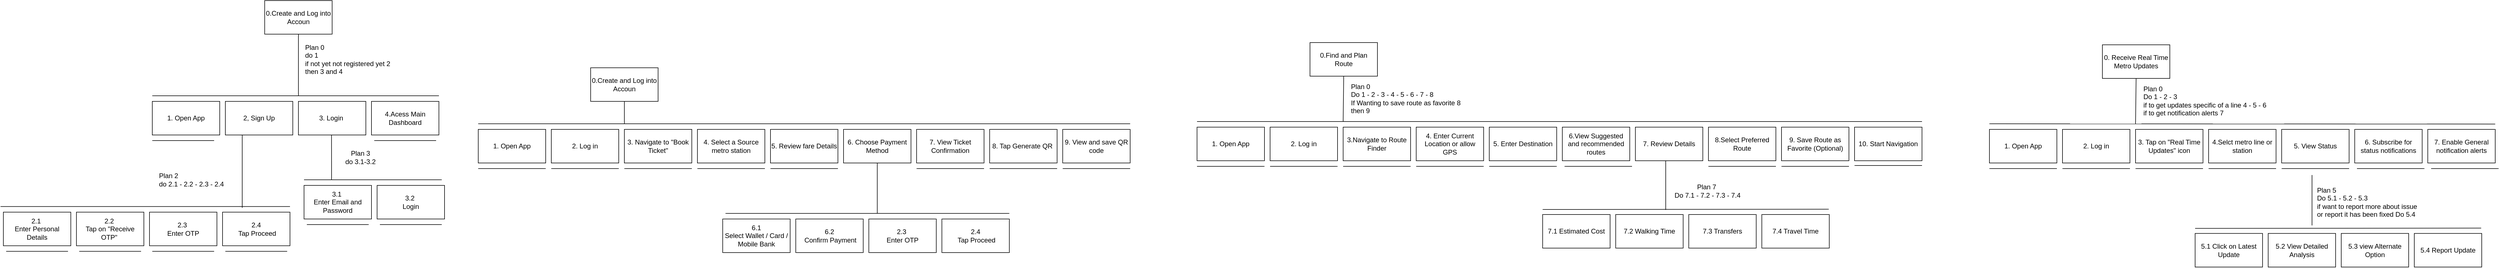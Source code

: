 <mxfile version="27.0.4">
  <diagram name="Page-1" id="FeIX3PLdOHhibgSUTGBO">
    <mxGraphModel dx="1053" dy="1209" grid="0" gridSize="10" guides="1" tooltips="1" connect="1" arrows="1" fold="1" page="0" pageScale="1" pageWidth="1100" pageHeight="850" background="#ffffff" math="0" shadow="0">
      <root>
        <mxCell id="0" />
        <mxCell id="1" parent="0" />
        <mxCell id="VzZZ3m_Xf3Fcte3o4Ce6-2" value="3. Login&amp;nbsp;" style="whiteSpace=wrap;html=1;labelBackgroundColor=none;rounded=0;" parent="1" vertex="1">
          <mxGeometry x="340" y="160" width="120" height="60" as="geometry" />
        </mxCell>
        <mxCell id="VzZZ3m_Xf3Fcte3o4Ce6-4" value="2, Sign Up" style="whiteSpace=wrap;html=1;labelBackgroundColor=none;rounded=0;" parent="1" vertex="1">
          <mxGeometry x="210" y="160" width="120" height="60" as="geometry" />
        </mxCell>
        <mxCell id="VzZZ3m_Xf3Fcte3o4Ce6-5" value="1. Open App" style="whiteSpace=wrap;html=1;labelBackgroundColor=none;rounded=0;" parent="1" vertex="1">
          <mxGeometry x="80" y="160" width="120" height="60" as="geometry" />
        </mxCell>
        <mxCell id="VzZZ3m_Xf3Fcte3o4Ce6-6" value="4.Acess Main Dashboard" style="whiteSpace=wrap;html=1;labelBackgroundColor=none;rounded=0;" parent="1" vertex="1">
          <mxGeometry x="470" y="160" width="120" height="60" as="geometry" />
        </mxCell>
        <mxCell id="VzZZ3m_Xf3Fcte3o4Ce6-7" value="0.Create and Log into Accoun" style="whiteSpace=wrap;html=1;labelBackgroundColor=none;rounded=0;" parent="1" vertex="1">
          <mxGeometry x="280" y="-20" width="120" height="60" as="geometry" />
        </mxCell>
        <mxCell id="VzZZ3m_Xf3Fcte3o4Ce6-10" value="" style="endArrow=none;html=1;rounded=0;labelBackgroundColor=none;fontColor=default;" parent="1" edge="1">
          <mxGeometry width="50" height="50" relative="1" as="geometry">
            <mxPoint x="80" y="150" as="sourcePoint" />
            <mxPoint x="590" y="150" as="targetPoint" />
          </mxGeometry>
        </mxCell>
        <mxCell id="VzZZ3m_Xf3Fcte3o4Ce6-11" value="" style="endArrow=none;html=1;rounded=0;entryX=0.5;entryY=1;entryDx=0;entryDy=0;labelBackgroundColor=none;fontColor=default;" parent="1" target="VzZZ3m_Xf3Fcte3o4Ce6-7" edge="1">
          <mxGeometry width="50" height="50" relative="1" as="geometry">
            <mxPoint x="340" y="150" as="sourcePoint" />
            <mxPoint x="450" y="220" as="targetPoint" />
          </mxGeometry>
        </mxCell>
        <mxCell id="VzZZ3m_Xf3Fcte3o4Ce6-14" value="2.1&amp;nbsp;&lt;div&gt;Enter Personal Details&lt;/div&gt;" style="whiteSpace=wrap;html=1;labelBackgroundColor=none;rounded=0;" parent="1" vertex="1">
          <mxGeometry x="-185" y="357.78" width="120" height="60" as="geometry" />
        </mxCell>
        <mxCell id="VzZZ3m_Xf3Fcte3o4Ce6-17" value="" style="endArrow=none;html=1;rounded=0;labelBackgroundColor=none;fontColor=default;" parent="1" edge="1">
          <mxGeometry width="50" height="50" relative="1" as="geometry">
            <mxPoint x="-190" y="347.78" as="sourcePoint" />
            <mxPoint x="325" y="347.78" as="targetPoint" />
          </mxGeometry>
        </mxCell>
        <mxCell id="VzZZ3m_Xf3Fcte3o4Ce6-18" value="2.2&amp;nbsp;&lt;div&gt;Tap on &quot;Receive OTP&quot;&amp;nbsp;&lt;/div&gt;" style="whiteSpace=wrap;html=1;labelBackgroundColor=none;rounded=0;" parent="1" vertex="1">
          <mxGeometry x="-55" y="357.78" width="120" height="60" as="geometry" />
        </mxCell>
        <mxCell id="86r4l7gdA-iXshZS6CT0-2" value="2.3&amp;nbsp;&lt;div&gt;Enter OTP&lt;/div&gt;" style="whiteSpace=wrap;html=1;labelBackgroundColor=none;rounded=0;" vertex="1" parent="1">
          <mxGeometry x="75" y="357.78" width="120" height="60" as="geometry" />
        </mxCell>
        <mxCell id="86r4l7gdA-iXshZS6CT0-3" value="2.4&lt;div&gt;&amp;nbsp;Tap Proceed&lt;/div&gt;" style="whiteSpace=wrap;html=1;labelBackgroundColor=none;rounded=0;" vertex="1" parent="1">
          <mxGeometry x="205" y="357.78" width="120" height="60" as="geometry" />
        </mxCell>
        <mxCell id="86r4l7gdA-iXshZS6CT0-6" value="" style="endArrow=none;html=1;rounded=0;" edge="1" parent="1">
          <mxGeometry width="50" height="50" relative="1" as="geometry">
            <mxPoint x="80" y="230" as="sourcePoint" />
            <mxPoint x="190" y="230" as="targetPoint" />
          </mxGeometry>
        </mxCell>
        <mxCell id="86r4l7gdA-iXshZS6CT0-7" value="" style="endArrow=none;html=1;rounded=0;" edge="1" parent="1">
          <mxGeometry width="50" height="50" relative="1" as="geometry">
            <mxPoint x="475" y="230" as="sourcePoint" />
            <mxPoint x="585" y="230" as="targetPoint" />
          </mxGeometry>
        </mxCell>
        <mxCell id="86r4l7gdA-iXshZS6CT0-8" value="3.1&amp;nbsp;&lt;div&gt;Enter Email and Password&lt;/div&gt;" style="whiteSpace=wrap;html=1;labelBackgroundColor=none;rounded=0;" vertex="1" parent="1">
          <mxGeometry x="350" y="310" width="120" height="60" as="geometry" />
        </mxCell>
        <mxCell id="86r4l7gdA-iXshZS6CT0-9" value="" style="endArrow=none;html=1;rounded=0;labelBackgroundColor=none;fontColor=default;" edge="1" parent="1">
          <mxGeometry width="50" height="50" relative="1" as="geometry">
            <mxPoint x="350" y="300" as="sourcePoint" />
            <mxPoint x="595" y="300" as="targetPoint" />
          </mxGeometry>
        </mxCell>
        <mxCell id="86r4l7gdA-iXshZS6CT0-10" value="3.2&amp;nbsp;&lt;div&gt;Login&lt;/div&gt;" style="whiteSpace=wrap;html=1;labelBackgroundColor=none;rounded=0;" vertex="1" parent="1">
          <mxGeometry x="480" y="310" width="120" height="60" as="geometry" />
        </mxCell>
        <mxCell id="86r4l7gdA-iXshZS6CT0-14" value="" style="endArrow=none;html=1;rounded=0;labelBackgroundColor=none;fontColor=default;" edge="1" parent="1">
          <mxGeometry width="50" height="50" relative="1" as="geometry">
            <mxPoint x="399" y="300" as="sourcePoint" />
            <mxPoint x="398.89" y="220" as="targetPoint" />
          </mxGeometry>
        </mxCell>
        <mxCell id="86r4l7gdA-iXshZS6CT0-16" value="" style="endArrow=none;html=1;rounded=0;entryX=0.25;entryY=1;entryDx=0;entryDy=0;" edge="1" parent="1" target="VzZZ3m_Xf3Fcte3o4Ce6-4">
          <mxGeometry width="50" height="50" relative="1" as="geometry">
            <mxPoint x="240" y="350" as="sourcePoint" />
            <mxPoint x="320" y="350" as="targetPoint" />
          </mxGeometry>
        </mxCell>
        <mxCell id="86r4l7gdA-iXshZS6CT0-17" value="3. Navigate to &quot;Book Ticket&quot;" style="whiteSpace=wrap;html=1;labelBackgroundColor=none;rounded=0;" vertex="1" parent="1">
          <mxGeometry x="920" y="210" width="120" height="60" as="geometry" />
        </mxCell>
        <mxCell id="86r4l7gdA-iXshZS6CT0-18" value="2. Log in" style="whiteSpace=wrap;html=1;labelBackgroundColor=none;rounded=0;" vertex="1" parent="1">
          <mxGeometry x="790" y="210" width="120" height="60" as="geometry" />
        </mxCell>
        <mxCell id="86r4l7gdA-iXshZS6CT0-19" value="1. Open App" style="whiteSpace=wrap;html=1;labelBackgroundColor=none;rounded=0;" vertex="1" parent="1">
          <mxGeometry x="660" y="210" width="120" height="60" as="geometry" />
        </mxCell>
        <mxCell id="86r4l7gdA-iXshZS6CT0-20" value="4. Select a Source metro station" style="whiteSpace=wrap;html=1;labelBackgroundColor=none;rounded=0;" vertex="1" parent="1">
          <mxGeometry x="1050" y="210" width="120" height="60" as="geometry" />
        </mxCell>
        <mxCell id="86r4l7gdA-iXshZS6CT0-21" value="0.Create and Log into Accoun" style="whiteSpace=wrap;html=1;labelBackgroundColor=none;rounded=0;" vertex="1" parent="1">
          <mxGeometry x="860" y="100" width="120" height="60" as="geometry" />
        </mxCell>
        <mxCell id="86r4l7gdA-iXshZS6CT0-22" value="" style="endArrow=none;html=1;rounded=0;labelBackgroundColor=none;fontColor=default;" edge="1" parent="1">
          <mxGeometry width="50" height="50" relative="1" as="geometry">
            <mxPoint x="660" y="200" as="sourcePoint" />
            <mxPoint x="1820" y="200" as="targetPoint" />
          </mxGeometry>
        </mxCell>
        <mxCell id="86r4l7gdA-iXshZS6CT0-23" value="" style="endArrow=none;html=1;rounded=0;entryX=0.5;entryY=1;entryDx=0;entryDy=0;labelBackgroundColor=none;fontColor=default;" edge="1" parent="1" target="86r4l7gdA-iXshZS6CT0-21">
          <mxGeometry width="50" height="50" relative="1" as="geometry">
            <mxPoint x="920" y="200" as="sourcePoint" />
            <mxPoint x="1030" y="270" as="targetPoint" />
          </mxGeometry>
        </mxCell>
        <mxCell id="86r4l7gdA-iXshZS6CT0-24" value="6.1&lt;div&gt;Select Wallet / Card / Mobile Bank&lt;/div&gt;" style="whiteSpace=wrap;html=1;labelBackgroundColor=none;rounded=0;" vertex="1" parent="1">
          <mxGeometry x="1095" y="370" width="120" height="60" as="geometry" />
        </mxCell>
        <mxCell id="86r4l7gdA-iXshZS6CT0-25" value="" style="endArrow=none;html=1;rounded=0;labelBackgroundColor=none;fontColor=default;" edge="1" parent="1">
          <mxGeometry width="50" height="50" relative="1" as="geometry">
            <mxPoint x="1100" y="360" as="sourcePoint" />
            <mxPoint x="1605" y="360" as="targetPoint" />
          </mxGeometry>
        </mxCell>
        <mxCell id="86r4l7gdA-iXshZS6CT0-26" value="6.2&lt;div&gt;&amp;nbsp;Confirm Payment&lt;/div&gt;" style="whiteSpace=wrap;html=1;labelBackgroundColor=none;rounded=0;" vertex="1" parent="1">
          <mxGeometry x="1225" y="370" width="120" height="60" as="geometry" />
        </mxCell>
        <mxCell id="86r4l7gdA-iXshZS6CT0-27" value="2.3&amp;nbsp;&lt;div&gt;Enter OTP&lt;/div&gt;" style="whiteSpace=wrap;html=1;labelBackgroundColor=none;rounded=0;" vertex="1" parent="1">
          <mxGeometry x="1355" y="370" width="120" height="60" as="geometry" />
        </mxCell>
        <mxCell id="86r4l7gdA-iXshZS6CT0-28" value="2.4&lt;div&gt;&amp;nbsp;Tap Proceed&lt;/div&gt;" style="whiteSpace=wrap;html=1;labelBackgroundColor=none;rounded=0;" vertex="1" parent="1">
          <mxGeometry x="1485" y="370" width="120" height="60" as="geometry" />
        </mxCell>
        <mxCell id="86r4l7gdA-iXshZS6CT0-29" value="" style="endArrow=none;html=1;rounded=0;" edge="1" parent="1">
          <mxGeometry width="50" height="50" relative="1" as="geometry">
            <mxPoint x="660" y="280" as="sourcePoint" />
            <mxPoint x="780" y="280" as="targetPoint" />
          </mxGeometry>
        </mxCell>
        <mxCell id="86r4l7gdA-iXshZS6CT0-36" value="" style="endArrow=none;html=1;rounded=0;" edge="1" parent="1">
          <mxGeometry width="50" height="50" relative="1" as="geometry">
            <mxPoint x="790" y="280" as="sourcePoint" />
            <mxPoint x="910" y="280" as="targetPoint" />
          </mxGeometry>
        </mxCell>
        <mxCell id="86r4l7gdA-iXshZS6CT0-37" value="" style="endArrow=none;html=1;rounded=0;" edge="1" parent="1">
          <mxGeometry width="50" height="50" relative="1" as="geometry">
            <mxPoint x="920" y="280" as="sourcePoint" />
            <mxPoint x="1040" y="280" as="targetPoint" />
          </mxGeometry>
        </mxCell>
        <mxCell id="86r4l7gdA-iXshZS6CT0-38" value="" style="endArrow=none;html=1;rounded=0;" edge="1" parent="1">
          <mxGeometry width="50" height="50" relative="1" as="geometry">
            <mxPoint x="1050" y="280" as="sourcePoint" />
            <mxPoint x="1170" y="280" as="targetPoint" />
          </mxGeometry>
        </mxCell>
        <mxCell id="86r4l7gdA-iXshZS6CT0-39" value="5. Review fare Details" style="whiteSpace=wrap;html=1;labelBackgroundColor=none;rounded=0;" vertex="1" parent="1">
          <mxGeometry x="1180" y="210" width="120" height="60" as="geometry" />
        </mxCell>
        <mxCell id="86r4l7gdA-iXshZS6CT0-40" value="6. Choose Payment Method" style="whiteSpace=wrap;html=1;labelBackgroundColor=none;rounded=0;" vertex="1" parent="1">
          <mxGeometry x="1310" y="210" width="120" height="60" as="geometry" />
        </mxCell>
        <mxCell id="86r4l7gdA-iXshZS6CT0-41" value="" style="endArrow=none;html=1;rounded=0;" edge="1" parent="1">
          <mxGeometry width="50" height="50" relative="1" as="geometry">
            <mxPoint x="1180" y="280" as="sourcePoint" />
            <mxPoint x="1300" y="280" as="targetPoint" />
          </mxGeometry>
        </mxCell>
        <mxCell id="86r4l7gdA-iXshZS6CT0-42" value="" style="endArrow=none;html=1;rounded=0;entryX=0.5;entryY=1;entryDx=0;entryDy=0;" edge="1" parent="1" target="86r4l7gdA-iXshZS6CT0-40">
          <mxGeometry width="50" height="50" relative="1" as="geometry">
            <mxPoint x="1370" y="360" as="sourcePoint" />
            <mxPoint x="1360" y="260" as="targetPoint" />
          </mxGeometry>
        </mxCell>
        <mxCell id="86r4l7gdA-iXshZS6CT0-44" value="7. View Ticket Confirmation" style="whiteSpace=wrap;html=1;labelBackgroundColor=none;rounded=0;" vertex="1" parent="1">
          <mxGeometry x="1440" y="210" width="120" height="60" as="geometry" />
        </mxCell>
        <mxCell id="86r4l7gdA-iXshZS6CT0-45" value="8. Tap Generate QR&amp;nbsp;" style="whiteSpace=wrap;html=1;labelBackgroundColor=none;rounded=0;" vertex="1" parent="1">
          <mxGeometry x="1570" y="210" width="120" height="60" as="geometry" />
        </mxCell>
        <mxCell id="86r4l7gdA-iXshZS6CT0-46" value="9. View and save QR code" style="whiteSpace=wrap;html=1;labelBackgroundColor=none;rounded=0;" vertex="1" parent="1">
          <mxGeometry x="1700" y="210" width="120" height="60" as="geometry" />
        </mxCell>
        <mxCell id="86r4l7gdA-iXshZS6CT0-47" value="" style="endArrow=none;html=1;rounded=0;" edge="1" parent="1">
          <mxGeometry width="50" height="50" relative="1" as="geometry">
            <mxPoint x="1440" y="280" as="sourcePoint" />
            <mxPoint x="1560" y="280" as="targetPoint" />
          </mxGeometry>
        </mxCell>
        <mxCell id="86r4l7gdA-iXshZS6CT0-48" value="" style="endArrow=none;html=1;rounded=0;" edge="1" parent="1">
          <mxGeometry width="50" height="50" relative="1" as="geometry">
            <mxPoint x="1570" y="280" as="sourcePoint" />
            <mxPoint x="1690" y="280" as="targetPoint" />
          </mxGeometry>
        </mxCell>
        <mxCell id="86r4l7gdA-iXshZS6CT0-49" value="" style="endArrow=none;html=1;rounded=0;" edge="1" parent="1">
          <mxGeometry width="50" height="50" relative="1" as="geometry">
            <mxPoint x="1700" y="280" as="sourcePoint" />
            <mxPoint x="1820" y="280" as="targetPoint" />
          </mxGeometry>
        </mxCell>
        <mxCell id="86r4l7gdA-iXshZS6CT0-76" value="3.Navigate to Route Finder" style="whiteSpace=wrap;html=1;labelBackgroundColor=none;rounded=0;" vertex="1" parent="1">
          <mxGeometry x="2199" y="206" width="120" height="60" as="geometry" />
        </mxCell>
        <mxCell id="86r4l7gdA-iXshZS6CT0-77" value="2. Log in" style="whiteSpace=wrap;html=1;labelBackgroundColor=none;rounded=0;" vertex="1" parent="1">
          <mxGeometry x="2069" y="206" width="120" height="60" as="geometry" />
        </mxCell>
        <mxCell id="86r4l7gdA-iXshZS6CT0-78" value="1. Open App" style="whiteSpace=wrap;html=1;labelBackgroundColor=none;rounded=0;" vertex="1" parent="1">
          <mxGeometry x="1939" y="206" width="120" height="60" as="geometry" />
        </mxCell>
        <mxCell id="86r4l7gdA-iXshZS6CT0-79" value="4. Enter Current Location or allow GPS" style="whiteSpace=wrap;html=1;labelBackgroundColor=none;rounded=0;" vertex="1" parent="1">
          <mxGeometry x="2329" y="206" width="120" height="60" as="geometry" />
        </mxCell>
        <mxCell id="86r4l7gdA-iXshZS6CT0-80" value="0.Find and Plan Route" style="whiteSpace=wrap;html=1;labelBackgroundColor=none;rounded=0;" vertex="1" parent="1">
          <mxGeometry x="2140" y="55" width="120" height="60" as="geometry" />
        </mxCell>
        <mxCell id="86r4l7gdA-iXshZS6CT0-81" value="" style="endArrow=none;html=1;rounded=0;labelBackgroundColor=none;fontColor=default;" edge="1" parent="1">
          <mxGeometry width="50" height="50" relative="1" as="geometry">
            <mxPoint x="1939" y="196" as="sourcePoint" />
            <mxPoint x="3229" y="196" as="targetPoint" />
          </mxGeometry>
        </mxCell>
        <mxCell id="86r4l7gdA-iXshZS6CT0-82" value="" style="endArrow=none;html=1;rounded=0;entryX=0.5;entryY=1;entryDx=0;entryDy=0;labelBackgroundColor=none;fontColor=default;" edge="1" parent="1" target="86r4l7gdA-iXshZS6CT0-80">
          <mxGeometry width="50" height="50" relative="1" as="geometry">
            <mxPoint x="2199" y="196" as="sourcePoint" />
            <mxPoint x="2309" y="266" as="targetPoint" />
          </mxGeometry>
        </mxCell>
        <mxCell id="86r4l7gdA-iXshZS6CT0-83" value="7.1 Estimated Cost" style="whiteSpace=wrap;html=1;labelBackgroundColor=none;rounded=0;" vertex="1" parent="1">
          <mxGeometry x="2554" y="362" width="120" height="60" as="geometry" />
        </mxCell>
        <mxCell id="86r4l7gdA-iXshZS6CT0-84" value="" style="endArrow=none;html=1;rounded=0;labelBackgroundColor=none;fontColor=default;" edge="1" parent="1">
          <mxGeometry width="50" height="50" relative="1" as="geometry">
            <mxPoint x="2554" y="353" as="sourcePoint" />
            <mxPoint x="3063" y="352.53" as="targetPoint" />
          </mxGeometry>
        </mxCell>
        <mxCell id="86r4l7gdA-iXshZS6CT0-85" value="7.2 Walking Time" style="whiteSpace=wrap;html=1;labelBackgroundColor=none;rounded=0;" vertex="1" parent="1">
          <mxGeometry x="2684" y="362" width="120" height="60" as="geometry" />
        </mxCell>
        <mxCell id="86r4l7gdA-iXshZS6CT0-86" value="7.3 Transfers" style="whiteSpace=wrap;html=1;labelBackgroundColor=none;rounded=0;" vertex="1" parent="1">
          <mxGeometry x="2814" y="362" width="120" height="60" as="geometry" />
        </mxCell>
        <mxCell id="86r4l7gdA-iXshZS6CT0-87" value="7.4 Travel Time" style="whiteSpace=wrap;html=1;labelBackgroundColor=none;rounded=0;" vertex="1" parent="1">
          <mxGeometry x="2944" y="362" width="120" height="60" as="geometry" />
        </mxCell>
        <mxCell id="86r4l7gdA-iXshZS6CT0-88" value="" style="endArrow=none;html=1;rounded=0;" edge="1" parent="1">
          <mxGeometry width="50" height="50" relative="1" as="geometry">
            <mxPoint x="1939" y="276" as="sourcePoint" />
            <mxPoint x="2059" y="276" as="targetPoint" />
          </mxGeometry>
        </mxCell>
        <mxCell id="86r4l7gdA-iXshZS6CT0-89" value="" style="endArrow=none;html=1;rounded=0;" edge="1" parent="1">
          <mxGeometry width="50" height="50" relative="1" as="geometry">
            <mxPoint x="2069" y="276" as="sourcePoint" />
            <mxPoint x="2189" y="276" as="targetPoint" />
          </mxGeometry>
        </mxCell>
        <mxCell id="86r4l7gdA-iXshZS6CT0-90" value="" style="endArrow=none;html=1;rounded=0;" edge="1" parent="1">
          <mxGeometry width="50" height="50" relative="1" as="geometry">
            <mxPoint x="2199" y="276" as="sourcePoint" />
            <mxPoint x="2319" y="276" as="targetPoint" />
          </mxGeometry>
        </mxCell>
        <mxCell id="86r4l7gdA-iXshZS6CT0-91" value="" style="endArrow=none;html=1;rounded=0;" edge="1" parent="1">
          <mxGeometry width="50" height="50" relative="1" as="geometry">
            <mxPoint x="2329" y="276" as="sourcePoint" />
            <mxPoint x="2449" y="276" as="targetPoint" />
          </mxGeometry>
        </mxCell>
        <mxCell id="86r4l7gdA-iXshZS6CT0-92" value="5. Enter Destination" style="whiteSpace=wrap;html=1;labelBackgroundColor=none;rounded=0;" vertex="1" parent="1">
          <mxGeometry x="2459" y="206" width="120" height="60" as="geometry" />
        </mxCell>
        <mxCell id="86r4l7gdA-iXshZS6CT0-93" value="6.View Suggested and recommended routes" style="whiteSpace=wrap;html=1;labelBackgroundColor=none;rounded=0;" vertex="1" parent="1">
          <mxGeometry x="2589" y="206" width="120" height="60" as="geometry" />
        </mxCell>
        <mxCell id="86r4l7gdA-iXshZS6CT0-94" value="" style="endArrow=none;html=1;rounded=0;" edge="1" parent="1">
          <mxGeometry width="50" height="50" relative="1" as="geometry">
            <mxPoint x="2459" y="276" as="sourcePoint" />
            <mxPoint x="2579" y="276" as="targetPoint" />
          </mxGeometry>
        </mxCell>
        <mxCell id="86r4l7gdA-iXshZS6CT0-95" value="" style="endArrow=none;html=1;rounded=0;entryX=0.5;entryY=1;entryDx=0;entryDy=0;" edge="1" parent="1">
          <mxGeometry width="50" height="50" relative="1" as="geometry">
            <mxPoint x="2773" y="353.78" as="sourcePoint" />
            <mxPoint x="2773" y="263.78" as="targetPoint" />
          </mxGeometry>
        </mxCell>
        <mxCell id="86r4l7gdA-iXshZS6CT0-96" value="7. Review Details" style="whiteSpace=wrap;html=1;labelBackgroundColor=none;rounded=0;" vertex="1" parent="1">
          <mxGeometry x="2719" y="206" width="120" height="60" as="geometry" />
        </mxCell>
        <mxCell id="86r4l7gdA-iXshZS6CT0-97" value="8.Select Preferred Route" style="whiteSpace=wrap;html=1;labelBackgroundColor=none;rounded=0;" vertex="1" parent="1">
          <mxGeometry x="2849" y="206" width="120" height="60" as="geometry" />
        </mxCell>
        <mxCell id="86r4l7gdA-iXshZS6CT0-98" value="9. Save Route as Favorite (Optional)" style="whiteSpace=wrap;html=1;labelBackgroundColor=none;rounded=0;" vertex="1" parent="1">
          <mxGeometry x="2979" y="206" width="120" height="60" as="geometry" />
        </mxCell>
        <mxCell id="86r4l7gdA-iXshZS6CT0-99" value="" style="endArrow=none;html=1;rounded=0;" edge="1" parent="1">
          <mxGeometry width="50" height="50" relative="1" as="geometry">
            <mxPoint x="2593" y="276" as="sourcePoint" />
            <mxPoint x="2713" y="276" as="targetPoint" />
          </mxGeometry>
        </mxCell>
        <mxCell id="86r4l7gdA-iXshZS6CT0-100" value="" style="endArrow=none;html=1;rounded=0;" edge="1" parent="1">
          <mxGeometry width="50" height="50" relative="1" as="geometry">
            <mxPoint x="2849" y="276" as="sourcePoint" />
            <mxPoint x="2969" y="276" as="targetPoint" />
          </mxGeometry>
        </mxCell>
        <mxCell id="86r4l7gdA-iXshZS6CT0-101" value="" style="endArrow=none;html=1;rounded=0;" edge="1" parent="1">
          <mxGeometry width="50" height="50" relative="1" as="geometry">
            <mxPoint x="2979" y="276" as="sourcePoint" />
            <mxPoint x="3099" y="276" as="targetPoint" />
          </mxGeometry>
        </mxCell>
        <mxCell id="86r4l7gdA-iXshZS6CT0-102" value="" style="endArrow=none;html=1;rounded=0;" edge="1" parent="1">
          <mxGeometry width="50" height="50" relative="1" as="geometry">
            <mxPoint x="355" y="380" as="sourcePoint" />
            <mxPoint x="465" y="380" as="targetPoint" />
          </mxGeometry>
        </mxCell>
        <mxCell id="86r4l7gdA-iXshZS6CT0-103" value="" style="endArrow=none;html=1;rounded=0;" edge="1" parent="1">
          <mxGeometry width="50" height="50" relative="1" as="geometry">
            <mxPoint x="485" y="380" as="sourcePoint" />
            <mxPoint x="595" y="380" as="targetPoint" />
          </mxGeometry>
        </mxCell>
        <mxCell id="86r4l7gdA-iXshZS6CT0-104" value="" style="endArrow=none;html=1;rounded=0;" edge="1" parent="1">
          <mxGeometry width="50" height="50" relative="1" as="geometry">
            <mxPoint x="-180" y="427.78" as="sourcePoint" />
            <mxPoint x="-70" y="427.78" as="targetPoint" />
          </mxGeometry>
        </mxCell>
        <mxCell id="86r4l7gdA-iXshZS6CT0-105" value="" style="endArrow=none;html=1;rounded=0;" edge="1" parent="1">
          <mxGeometry width="50" height="50" relative="1" as="geometry">
            <mxPoint x="-50" y="427.78" as="sourcePoint" />
            <mxPoint x="60" y="427.78" as="targetPoint" />
          </mxGeometry>
        </mxCell>
        <mxCell id="86r4l7gdA-iXshZS6CT0-106" value="" style="endArrow=none;html=1;rounded=0;" edge="1" parent="1">
          <mxGeometry width="50" height="50" relative="1" as="geometry">
            <mxPoint x="80" y="427.78" as="sourcePoint" />
            <mxPoint x="190" y="427.78" as="targetPoint" />
          </mxGeometry>
        </mxCell>
        <mxCell id="86r4l7gdA-iXshZS6CT0-107" value="" style="endArrow=none;html=1;rounded=0;" edge="1" parent="1">
          <mxGeometry width="50" height="50" relative="1" as="geometry">
            <mxPoint x="210" y="427.78" as="sourcePoint" />
            <mxPoint x="320" y="427.78" as="targetPoint" />
          </mxGeometry>
        </mxCell>
        <mxCell id="86r4l7gdA-iXshZS6CT0-108" value="Plan 0&lt;div&gt;do 1&amp;nbsp;&lt;/div&gt;&lt;div&gt;if not yet not registered yet 2&lt;/div&gt;&lt;div&gt;then 3 and 4&lt;/div&gt;" style="text;html=1;align=left;verticalAlign=middle;resizable=0;points=[];autosize=1;strokeColor=none;fillColor=none;" vertex="1" parent="1">
          <mxGeometry x="350" y="50" width="170" height="70" as="geometry" />
        </mxCell>
        <mxCell id="86r4l7gdA-iXshZS6CT0-109" value="Plan 2&lt;div&gt;do 2.1 - 2.2 - 2.3 - 2.4&lt;/div&gt;" style="text;html=1;align=left;verticalAlign=middle;resizable=0;points=[];autosize=1;strokeColor=none;fillColor=none;" vertex="1" parent="1">
          <mxGeometry x="90" y="280" width="140" height="40" as="geometry" />
        </mxCell>
        <mxCell id="86r4l7gdA-iXshZS6CT0-111" value="Plan 3&lt;div&gt;do 3.1-3.2&lt;/div&gt;" style="text;html=1;align=center;verticalAlign=middle;resizable=0;points=[];autosize=1;strokeColor=none;fillColor=none;" vertex="1" parent="1">
          <mxGeometry x="410" y="240" width="80" height="40" as="geometry" />
        </mxCell>
        <mxCell id="86r4l7gdA-iXshZS6CT0-113" value="10. Start Navigation" style="whiteSpace=wrap;html=1;labelBackgroundColor=none;rounded=0;" vertex="1" parent="1">
          <mxGeometry x="3109" y="206" width="120" height="60" as="geometry" />
        </mxCell>
        <mxCell id="86r4l7gdA-iXshZS6CT0-114" value="" style="endArrow=none;html=1;rounded=0;" edge="1" parent="1">
          <mxGeometry width="50" height="50" relative="1" as="geometry">
            <mxPoint x="3109" y="274.46" as="sourcePoint" />
            <mxPoint x="3229" y="274.46" as="targetPoint" />
          </mxGeometry>
        </mxCell>
        <mxCell id="86r4l7gdA-iXshZS6CT0-116" value="Plan 0&amp;nbsp;&lt;br&gt;Do 1 - 2 - 3 - 4 - 5 - 6 - 7 - 8&amp;nbsp;&lt;div&gt;If Wanting to save route as favorite 8&amp;nbsp;&lt;/div&gt;&lt;div&gt;then 9&lt;/div&gt;" style="text;html=1;align=left;verticalAlign=middle;resizable=0;points=[];autosize=1;strokeColor=none;fillColor=none;" vertex="1" parent="1">
          <mxGeometry x="2211" y="120" width="216" height="70" as="geometry" />
        </mxCell>
        <mxCell id="86r4l7gdA-iXshZS6CT0-117" value="Plan 7&amp;nbsp;&lt;br&gt;Do 7.1 - 7.2 - 7.3 - 7.4" style="text;html=1;align=center;verticalAlign=middle;resizable=0;points=[];autosize=1;strokeColor=none;fillColor=none;" vertex="1" parent="1">
          <mxGeometry x="2779" y="299" width="135" height="41" as="geometry" />
        </mxCell>
        <mxCell id="86r4l7gdA-iXshZS6CT0-118" value="3. Tap on &quot;Real Time Updates&quot; icon" style="whiteSpace=wrap;html=1;labelBackgroundColor=none;rounded=0;" vertex="1" parent="1">
          <mxGeometry x="3609" y="210" width="120" height="60" as="geometry" />
        </mxCell>
        <mxCell id="86r4l7gdA-iXshZS6CT0-119" value="2. Log in" style="whiteSpace=wrap;html=1;labelBackgroundColor=none;rounded=0;" vertex="1" parent="1">
          <mxGeometry x="3479" y="210" width="120" height="60" as="geometry" />
        </mxCell>
        <mxCell id="86r4l7gdA-iXshZS6CT0-120" value="1. Open App" style="whiteSpace=wrap;html=1;labelBackgroundColor=none;rounded=0;" vertex="1" parent="1">
          <mxGeometry x="3349" y="210" width="120" height="60" as="geometry" />
        </mxCell>
        <mxCell id="86r4l7gdA-iXshZS6CT0-121" value="4.Selct metro line or station" style="whiteSpace=wrap;html=1;labelBackgroundColor=none;rounded=0;" vertex="1" parent="1">
          <mxGeometry x="3739" y="210" width="120" height="60" as="geometry" />
        </mxCell>
        <mxCell id="86r4l7gdA-iXshZS6CT0-122" value="0. Receive Real Time Metro Updates" style="whiteSpace=wrap;html=1;labelBackgroundColor=none;rounded=0;" vertex="1" parent="1">
          <mxGeometry x="3550" y="59" width="120" height="60" as="geometry" />
        </mxCell>
        <mxCell id="86r4l7gdA-iXshZS6CT0-123" value="" style="endArrow=none;html=1;rounded=0;labelBackgroundColor=none;fontColor=default;" edge="1" parent="1">
          <mxGeometry width="50" height="50" relative="1" as="geometry">
            <mxPoint x="3349" y="200" as="sourcePoint" />
            <mxPoint x="4249" y="200.5" as="targetPoint" />
          </mxGeometry>
        </mxCell>
        <mxCell id="86r4l7gdA-iXshZS6CT0-124" value="" style="endArrow=none;html=1;rounded=0;entryX=0.5;entryY=1;entryDx=0;entryDy=0;labelBackgroundColor=none;fontColor=default;" edge="1" parent="1" target="86r4l7gdA-iXshZS6CT0-122">
          <mxGeometry width="50" height="50" relative="1" as="geometry">
            <mxPoint x="3609" y="200" as="sourcePoint" />
            <mxPoint x="3719" y="270" as="targetPoint" />
          </mxGeometry>
        </mxCell>
        <mxCell id="86r4l7gdA-iXshZS6CT0-125" value="5.1 Click on Latest Update" style="whiteSpace=wrap;html=1;labelBackgroundColor=none;rounded=0;" vertex="1" parent="1">
          <mxGeometry x="3715" y="395.78" width="120" height="60" as="geometry" />
        </mxCell>
        <mxCell id="86r4l7gdA-iXshZS6CT0-126" value="" style="endArrow=none;html=1;rounded=0;labelBackgroundColor=none;fontColor=default;" edge="1" parent="1">
          <mxGeometry width="50" height="50" relative="1" as="geometry">
            <mxPoint x="3715" y="386.78" as="sourcePoint" />
            <mxPoint x="4224" y="386.31" as="targetPoint" />
          </mxGeometry>
        </mxCell>
        <mxCell id="86r4l7gdA-iXshZS6CT0-127" value="5.2 View Detailed Analysis" style="whiteSpace=wrap;html=1;labelBackgroundColor=none;rounded=0;" vertex="1" parent="1">
          <mxGeometry x="3845" y="395.78" width="120" height="60" as="geometry" />
        </mxCell>
        <mxCell id="86r4l7gdA-iXshZS6CT0-128" value="5.3 view Alternate Option" style="whiteSpace=wrap;html=1;labelBackgroundColor=none;rounded=0;" vertex="1" parent="1">
          <mxGeometry x="3975" y="395.78" width="120" height="60" as="geometry" />
        </mxCell>
        <mxCell id="86r4l7gdA-iXshZS6CT0-129" value="5.4 Report Update" style="whiteSpace=wrap;html=1;labelBackgroundColor=none;rounded=0;" vertex="1" parent="1">
          <mxGeometry x="4105" y="395.78" width="120" height="60" as="geometry" />
        </mxCell>
        <mxCell id="86r4l7gdA-iXshZS6CT0-130" value="" style="endArrow=none;html=1;rounded=0;" edge="1" parent="1">
          <mxGeometry width="50" height="50" relative="1" as="geometry">
            <mxPoint x="3349" y="280" as="sourcePoint" />
            <mxPoint x="3469" y="280" as="targetPoint" />
          </mxGeometry>
        </mxCell>
        <mxCell id="86r4l7gdA-iXshZS6CT0-131" value="" style="endArrow=none;html=1;rounded=0;" edge="1" parent="1">
          <mxGeometry width="50" height="50" relative="1" as="geometry">
            <mxPoint x="3479" y="280" as="sourcePoint" />
            <mxPoint x="3599" y="280" as="targetPoint" />
          </mxGeometry>
        </mxCell>
        <mxCell id="86r4l7gdA-iXshZS6CT0-132" value="" style="endArrow=none;html=1;rounded=0;" edge="1" parent="1">
          <mxGeometry width="50" height="50" relative="1" as="geometry">
            <mxPoint x="3609" y="280" as="sourcePoint" />
            <mxPoint x="3729" y="280" as="targetPoint" />
          </mxGeometry>
        </mxCell>
        <mxCell id="86r4l7gdA-iXshZS6CT0-133" value="" style="endArrow=none;html=1;rounded=0;" edge="1" parent="1">
          <mxGeometry width="50" height="50" relative="1" as="geometry">
            <mxPoint x="3739" y="280" as="sourcePoint" />
            <mxPoint x="3859" y="280" as="targetPoint" />
          </mxGeometry>
        </mxCell>
        <mxCell id="86r4l7gdA-iXshZS6CT0-134" value="5. View Status" style="whiteSpace=wrap;html=1;labelBackgroundColor=none;rounded=0;" vertex="1" parent="1">
          <mxGeometry x="3869" y="210" width="120" height="60" as="geometry" />
        </mxCell>
        <mxCell id="86r4l7gdA-iXshZS6CT0-135" value="6. Subscribe for status notifications" style="whiteSpace=wrap;html=1;labelBackgroundColor=none;rounded=0;" vertex="1" parent="1">
          <mxGeometry x="3999" y="210" width="120" height="60" as="geometry" />
        </mxCell>
        <mxCell id="86r4l7gdA-iXshZS6CT0-136" value="" style="endArrow=none;html=1;rounded=0;" edge="1" parent="1">
          <mxGeometry width="50" height="50" relative="1" as="geometry">
            <mxPoint x="3869" y="280" as="sourcePoint" />
            <mxPoint x="3989" y="280" as="targetPoint" />
          </mxGeometry>
        </mxCell>
        <mxCell id="86r4l7gdA-iXshZS6CT0-137" value="" style="endArrow=none;html=1;rounded=0;entryX=0.5;entryY=1;entryDx=0;entryDy=0;" edge="1" parent="1">
          <mxGeometry width="50" height="50" relative="1" as="geometry">
            <mxPoint x="3923" y="381.5" as="sourcePoint" />
            <mxPoint x="3923" y="291.5" as="targetPoint" />
          </mxGeometry>
        </mxCell>
        <mxCell id="86r4l7gdA-iXshZS6CT0-138" value="7. Enable General notification alerts" style="whiteSpace=wrap;html=1;labelBackgroundColor=none;rounded=0;" vertex="1" parent="1">
          <mxGeometry x="4129" y="210" width="120" height="60" as="geometry" />
        </mxCell>
        <mxCell id="86r4l7gdA-iXshZS6CT0-141" value="" style="endArrow=none;html=1;rounded=0;" edge="1" parent="1">
          <mxGeometry width="50" height="50" relative="1" as="geometry">
            <mxPoint x="4003" y="280" as="sourcePoint" />
            <mxPoint x="4123" y="280" as="targetPoint" />
          </mxGeometry>
        </mxCell>
        <mxCell id="86r4l7gdA-iXshZS6CT0-142" value="" style="endArrow=none;html=1;rounded=0;" edge="1" parent="1">
          <mxGeometry width="50" height="50" relative="1" as="geometry">
            <mxPoint x="4135" y="280" as="sourcePoint" />
            <mxPoint x="4255" y="280" as="targetPoint" />
          </mxGeometry>
        </mxCell>
        <mxCell id="86r4l7gdA-iXshZS6CT0-146" value="Plan 0&amp;nbsp;&lt;br&gt;Do 1 - 2 - 3&amp;nbsp;&lt;br&gt;if to get updates specific of a line 4 - 5 - 6&lt;div&gt;if to get notification alerts 7&lt;/div&gt;" style="text;html=1;align=left;verticalAlign=middle;resizable=0;points=[];autosize=1;strokeColor=none;fillColor=none;" vertex="1" parent="1">
          <mxGeometry x="3621" y="124" width="237" height="70" as="geometry" />
        </mxCell>
        <mxCell id="86r4l7gdA-iXshZS6CT0-147" value="Plan 5&lt;br&gt;Do 5.1 - 5.2 - 5.3&lt;br&gt;if want to report more about issue&amp;nbsp;&lt;div&gt;or report it has been fixed Do 5.4&lt;/div&gt;" style="text;html=1;align=left;verticalAlign=middle;resizable=0;points=[];autosize=1;strokeColor=none;fillColor=none;" vertex="1" parent="1">
          <mxGeometry x="3930" y="305" width="199" height="70" as="geometry" />
        </mxCell>
      </root>
    </mxGraphModel>
  </diagram>
</mxfile>
